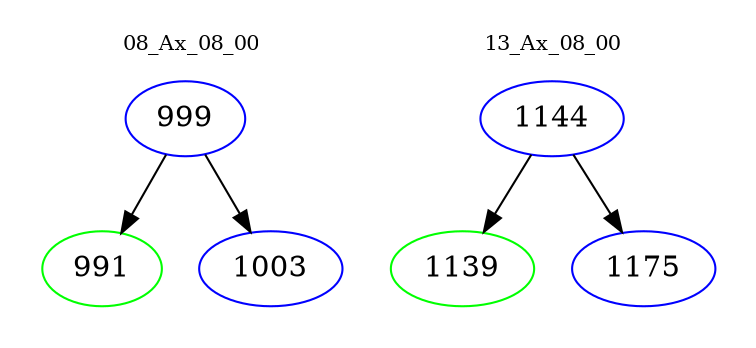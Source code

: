 digraph{
subgraph cluster_0 {
color = white
label = "08_Ax_08_00";
fontsize=10;
T0_999 [label="999", color="blue"]
T0_999 -> T0_991 [color="black"]
T0_991 [label="991", color="green"]
T0_999 -> T0_1003 [color="black"]
T0_1003 [label="1003", color="blue"]
}
subgraph cluster_1 {
color = white
label = "13_Ax_08_00";
fontsize=10;
T1_1144 [label="1144", color="blue"]
T1_1144 -> T1_1139 [color="black"]
T1_1139 [label="1139", color="green"]
T1_1144 -> T1_1175 [color="black"]
T1_1175 [label="1175", color="blue"]
}
}
